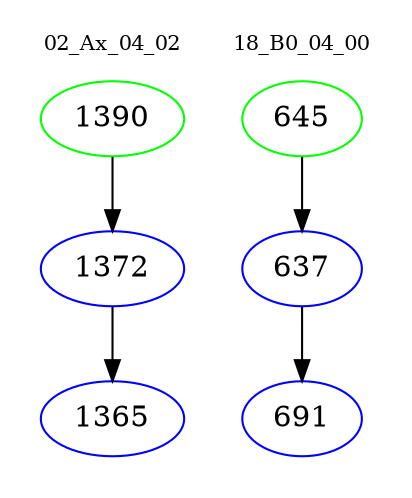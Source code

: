 digraph{
subgraph cluster_0 {
color = white
label = "02_Ax_04_02";
fontsize=10;
T0_1390 [label="1390", color="green"]
T0_1390 -> T0_1372 [color="black"]
T0_1372 [label="1372", color="blue"]
T0_1372 -> T0_1365 [color="black"]
T0_1365 [label="1365", color="blue"]
}
subgraph cluster_1 {
color = white
label = "18_B0_04_00";
fontsize=10;
T1_645 [label="645", color="green"]
T1_645 -> T1_637 [color="black"]
T1_637 [label="637", color="blue"]
T1_637 -> T1_691 [color="black"]
T1_691 [label="691", color="blue"]
}
}
